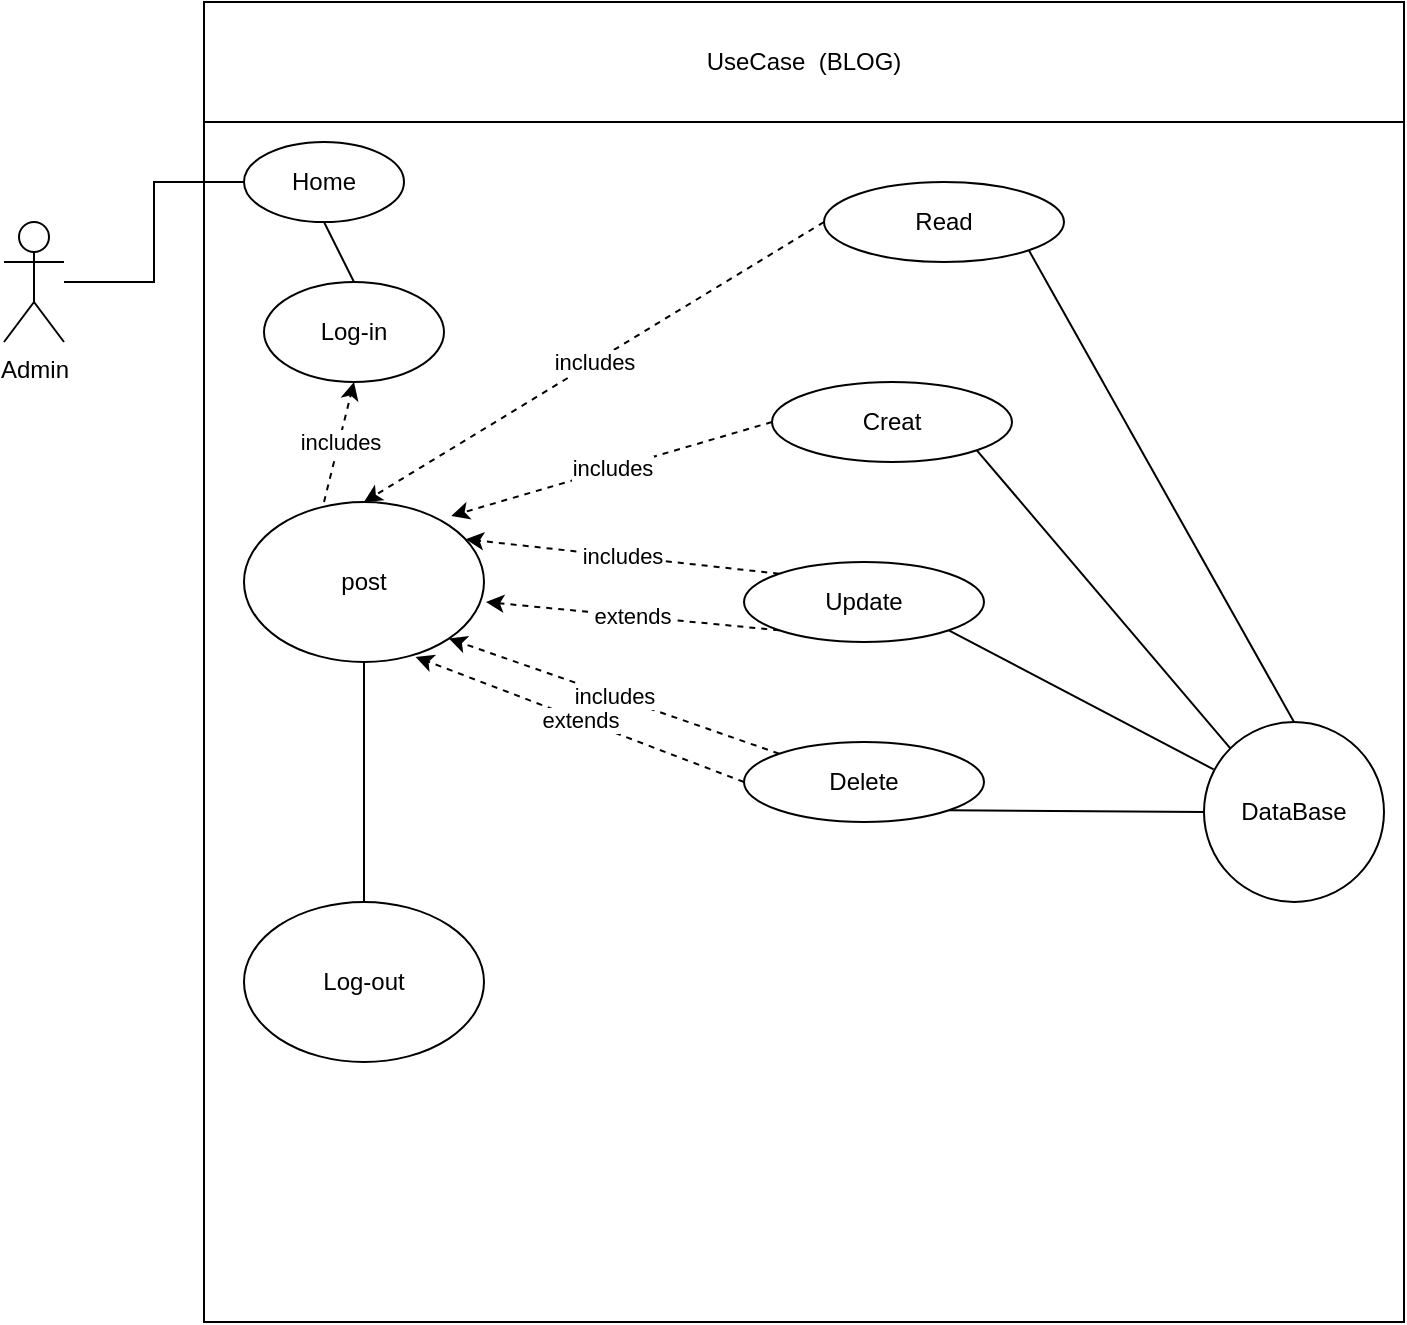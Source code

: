 <mxfile>
    <diagram id="OlCn4ncvfDHtXqMgbqvR" name="Page-1">
        <mxGraphModel dx="779" dy="472" grid="1" gridSize="10" guides="1" tooltips="1" connect="1" arrows="1" fold="1" page="1" pageScale="1" pageWidth="827" pageHeight="1169" math="0" shadow="0">
            <root>
                <mxCell id="0"/>
                <mxCell id="1" parent="0"/>
                <mxCell id="2" value="Admin" style="shape=umlActor;verticalLabelPosition=bottom;verticalAlign=top;html=1;outlineConnect=0;" parent="1" vertex="1">
                    <mxGeometry x="180" y="310" width="30" height="60" as="geometry"/>
                </mxCell>
                <mxCell id="5" value="" style="whiteSpace=wrap;html=1;aspect=fixed;" parent="1" vertex="1">
                    <mxGeometry x="130" y="140" width="600" height="600" as="geometry"/>
                </mxCell>
                <mxCell id="7" value="Log-in" style="ellipse;whiteSpace=wrap;html=1;" parent="1" vertex="1">
                    <mxGeometry x="160" y="220" width="90" height="50" as="geometry"/>
                </mxCell>
                <mxCell id="19" value="post" style="ellipse;whiteSpace=wrap;html=1;" parent="1" vertex="1">
                    <mxGeometry x="150" y="330" width="120" height="80" as="geometry"/>
                </mxCell>
                <mxCell id="25" value="Delete" style="ellipse;whiteSpace=wrap;html=1;" parent="1" vertex="1">
                    <mxGeometry x="400" y="450" width="120" height="40" as="geometry"/>
                </mxCell>
                <mxCell id="26" value="Log-out" style="ellipse;whiteSpace=wrap;html=1;" parent="1" vertex="1">
                    <mxGeometry x="150" y="530" width="120" height="80" as="geometry"/>
                </mxCell>
                <mxCell id="29" value="includes" style="endArrow=classic;html=1;exitX=0;exitY=0.5;exitDx=0;exitDy=0;dashed=1;entryX=0.5;entryY=0;entryDx=0;entryDy=0;" parent="1" source="30" target="19" edge="1">
                    <mxGeometry width="50" height="50" relative="1" as="geometry">
                        <mxPoint x="450" y="280" as="sourcePoint"/>
                        <mxPoint x="340" y="290" as="targetPoint"/>
                    </mxGeometry>
                </mxCell>
                <mxCell id="30" value="Read" style="ellipse;whiteSpace=wrap;html=1;" parent="1" vertex="1">
                    <mxGeometry x="440" y="170" width="120" height="40" as="geometry"/>
                </mxCell>
                <mxCell id="31" value="includes" style="endArrow=classic;html=1;dashed=1;exitX=0;exitY=0;exitDx=0;exitDy=0;entryX=1;entryY=1;entryDx=0;entryDy=0;" parent="1" source="25" edge="1" target="19">
                    <mxGeometry width="50" height="50" relative="1" as="geometry">
                        <mxPoint x="260" y="390" as="sourcePoint"/>
                        <mxPoint x="270" y="381" as="targetPoint"/>
                    </mxGeometry>
                </mxCell>
                <mxCell id="33" value="Creat" style="ellipse;whiteSpace=wrap;html=1;" parent="1" vertex="1">
                    <mxGeometry x="414" y="270" width="120" height="40" as="geometry"/>
                </mxCell>
                <mxCell id="34" value="includes" style="endArrow=classic;html=1;dashed=1;entryX=0.864;entryY=0.087;entryDx=0;entryDy=0;exitX=0;exitY=0.5;exitDx=0;exitDy=0;entryPerimeter=0;" parent="1" source="33" target="19" edge="1">
                    <mxGeometry width="50" height="50" relative="1" as="geometry">
                        <mxPoint x="270" y="350" as="sourcePoint"/>
                        <mxPoint x="360" y="310" as="targetPoint"/>
                    </mxGeometry>
                </mxCell>
                <mxCell id="35" value="extends" style="endArrow=classic;html=1;dashed=1;exitX=0;exitY=0.5;exitDx=0;exitDy=0;entryX=0.715;entryY=0.968;entryDx=0;entryDy=0;entryPerimeter=0;" parent="1" source="25" edge="1" target="19">
                    <mxGeometry width="50" height="50" relative="1" as="geometry">
                        <mxPoint x="860" y="740" as="sourcePoint"/>
                        <mxPoint x="260" y="400" as="targetPoint"/>
                    </mxGeometry>
                </mxCell>
                <mxCell id="36" value="Update" style="ellipse;whiteSpace=wrap;html=1;" parent="1" vertex="1">
                    <mxGeometry x="400" y="360" width="120" height="40" as="geometry"/>
                </mxCell>
                <mxCell id="37" value="includes" style="endArrow=classic;html=1;dashed=1;entryX=0.924;entryY=0.233;entryDx=0;entryDy=0;entryPerimeter=0;exitX=0;exitY=0;exitDx=0;exitDy=0;" parent="1" source="36" target="19" edge="1">
                    <mxGeometry width="50" height="50" relative="1" as="geometry">
                        <mxPoint x="270" y="360" as="sourcePoint"/>
                        <mxPoint x="710" y="300" as="targetPoint"/>
                    </mxGeometry>
                </mxCell>
                <mxCell id="38" value="extends" style="endArrow=classic;html=1;dashed=1;exitX=0;exitY=1;exitDx=0;exitDy=0;" parent="1" source="36" edge="1">
                    <mxGeometry width="50" height="50" relative="1" as="geometry">
                        <mxPoint x="460" y="400" as="sourcePoint"/>
                        <mxPoint x="271" y="380" as="targetPoint"/>
                    </mxGeometry>
                </mxCell>
                <mxCell id="54" value="Home" style="ellipse;whiteSpace=wrap;html=1;" parent="1" vertex="1">
                    <mxGeometry x="150" y="150" width="80" height="40" as="geometry"/>
                </mxCell>
                <mxCell id="57" value="" style="endArrow=none;html=1;exitX=0.5;exitY=0;exitDx=0;exitDy=0;entryX=1;entryY=1;entryDx=0;entryDy=0;endFill=0;" parent="1" source="58" target="30" edge="1">
                    <mxGeometry width="50" height="50" relative="1" as="geometry">
                        <mxPoint x="350" y="420" as="sourcePoint"/>
                        <mxPoint x="400" y="370" as="targetPoint"/>
                    </mxGeometry>
                </mxCell>
                <mxCell id="58" value="DataBase" style="ellipse;whiteSpace=wrap;html=1;" parent="1" vertex="1">
                    <mxGeometry x="630" y="440" width="90" height="90" as="geometry"/>
                </mxCell>
                <mxCell id="59" value="" style="endArrow=none;html=1;entryX=0;entryY=0;entryDx=0;entryDy=0;endFill=0;exitX=1;exitY=1;exitDx=0;exitDy=0;" parent="1" source="33" target="58" edge="1">
                    <mxGeometry width="50" height="50" relative="1" as="geometry">
                        <mxPoint x="600" y="299" as="sourcePoint"/>
                        <mxPoint x="580" y="360" as="targetPoint"/>
                    </mxGeometry>
                </mxCell>
                <mxCell id="60" value="" style="endArrow=none;html=1;exitX=1;exitY=1;exitDx=0;exitDy=0;entryX=0.053;entryY=0.263;entryDx=0;entryDy=0;entryPerimeter=0;endFill=0;" parent="1" source="36" target="58" edge="1">
                    <mxGeometry width="50" height="50" relative="1" as="geometry">
                        <mxPoint x="530" y="410" as="sourcePoint"/>
                        <mxPoint x="580" y="360" as="targetPoint"/>
                    </mxGeometry>
                </mxCell>
                <mxCell id="61" value="" style="endArrow=none;html=1;exitX=1;exitY=1;exitDx=0;exitDy=0;entryX=0;entryY=0.5;entryDx=0;entryDy=0;endFill=0;" parent="1" source="25" target="58" edge="1">
                    <mxGeometry width="50" height="50" relative="1" as="geometry">
                        <mxPoint x="530" y="410" as="sourcePoint"/>
                        <mxPoint x="730" y="490" as="targetPoint"/>
                    </mxGeometry>
                </mxCell>
                <mxCell id="105" value="" style="edgeStyle=orthogonalEdgeStyle;rounded=0;orthogonalLoop=1;jettySize=auto;html=1;endArrow=none;endFill=0;" parent="1" source="95" target="54" edge="1">
                    <mxGeometry relative="1" as="geometry"/>
                </mxCell>
                <mxCell id="95" value="Admin" style="shape=umlActor;verticalLabelPosition=bottom;verticalAlign=top;html=1;outlineConnect=0;" parent="1" vertex="1">
                    <mxGeometry x="30" y="190" width="30" height="60" as="geometry"/>
                </mxCell>
                <mxCell id="104" value="&lt;br&gt;" style="text;html=1;align=center;verticalAlign=middle;resizable=0;points=[];autosize=1;" parent="1" vertex="1">
                    <mxGeometry x="180" y="110" width="20" height="20" as="geometry"/>
                </mxCell>
                <mxCell id="107" value="" style="endArrow=none;html=1;entryX=0.5;entryY=1;entryDx=0;entryDy=0;exitX=0.5;exitY=0;exitDx=0;exitDy=0;" parent="1" source="7" target="54" edge="1">
                    <mxGeometry width="50" height="50" relative="1" as="geometry">
                        <mxPoint x="180" y="250" as="sourcePoint"/>
                        <mxPoint x="230" y="200" as="targetPoint"/>
                    </mxGeometry>
                </mxCell>
                <mxCell id="108" value="includes" style="endArrow=classic;html=1;entryX=0.5;entryY=1;entryDx=0;entryDy=0;dashed=1;" parent="1" target="7" edge="1">
                    <mxGeometry width="50" height="50" relative="1" as="geometry">
                        <mxPoint x="190" y="330" as="sourcePoint"/>
                        <mxPoint x="230" y="310" as="targetPoint"/>
                    </mxGeometry>
                </mxCell>
                <mxCell id="109" value="" style="endArrow=none;html=1;exitX=0.5;exitY=1;exitDx=0;exitDy=0;" parent="1" source="19" target="26" edge="1">
                    <mxGeometry width="50" height="50" relative="1" as="geometry">
                        <mxPoint x="215" y="230" as="sourcePoint"/>
                        <mxPoint x="200" y="200" as="targetPoint"/>
                    </mxGeometry>
                </mxCell>
                <mxCell id="112" value="UseCase&amp;nbsp; (BLOG)" style="rounded=0;whiteSpace=wrap;html=1;" vertex="1" parent="1">
                    <mxGeometry x="130" y="80" width="600" height="60" as="geometry"/>
                </mxCell>
            </root>
        </mxGraphModel>
    </diagram>
</mxfile>